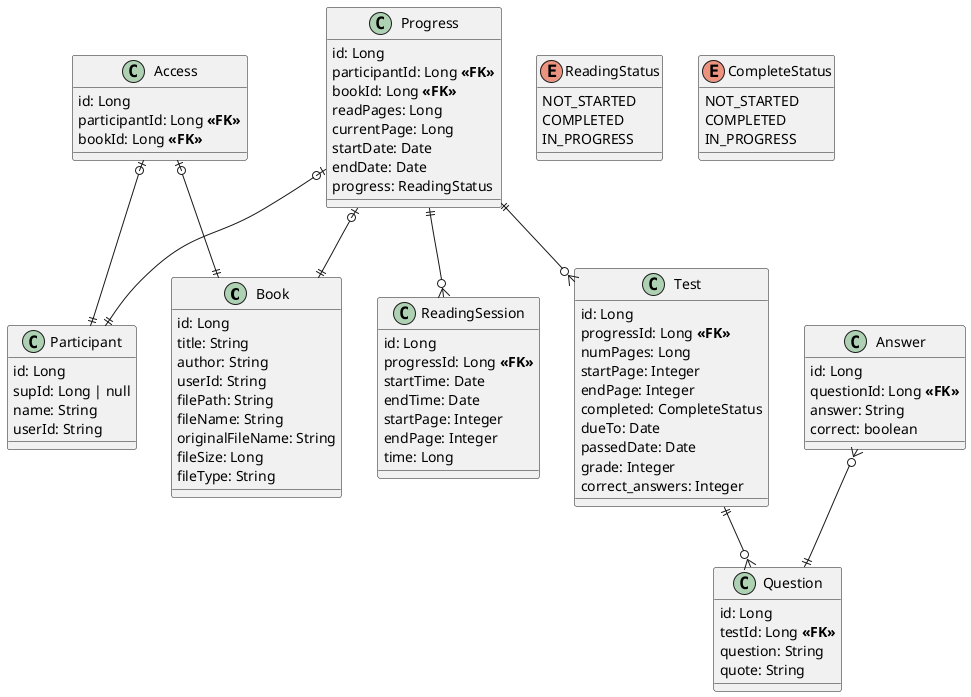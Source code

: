 @startuml BOM

class Book {
    id: Long
    title: String
    author: String
    userId: String
    filePath: String
    fileName: String
    originalFileName: String
    fileSize: Long
    fileType: String
}

class Participant {
    id: Long
    supId: Long | null
    name: String
    userId: String
}

class Access {
    id: Long
    participantId: Long **<<FK>>**
    bookId: Long **<<FK>>**
}

enum ReadingStatus {
    NOT_STARTED
    COMPLETED
    IN_PROGRESS
}

class Progress {
    id: Long
    participantId: Long **<<FK>>**
    bookId: Long **<<FK>>**
    readPages: Long
    currentPage: Long
    startDate: Date
    endDate: Date
    progress: ReadingStatus
}

class ReadingSession {
    id: Long
    progressId: Long **<<FK>>**
    startTime: Date
    endTime: Date
    startPage: Integer
    endPage: Integer
    time: Long
}

enum CompleteStatus {
    NOT_STARTED
    COMPLETED
    IN_PROGRESS
}

class Test {
    id: Long
    progressId: Long **<<FK>>**
    numPages: Long
    startPage: Integer
    endPage: Integer
    completed: CompleteStatus
    dueTo: Date
    passedDate: Date
    grade: Integer
    correct_answers: Integer
}

class Question {
    id: Long
    testId: Long **<<FK>>**
    question: String
    quote: String
}

class Answer {
    id: Long
    questionId: Long **<<FK>>**
    answer: String
    correct: boolean
}

Access |o--|| Book
Access |o--|| Participant

Progress |o--|| Book
Progress |o--|| Participant
Progress ||--o{ ReadingSession
Progress ||--o{ Test

Test ||--o{ Question
Answer }o--|| Question

@enduml